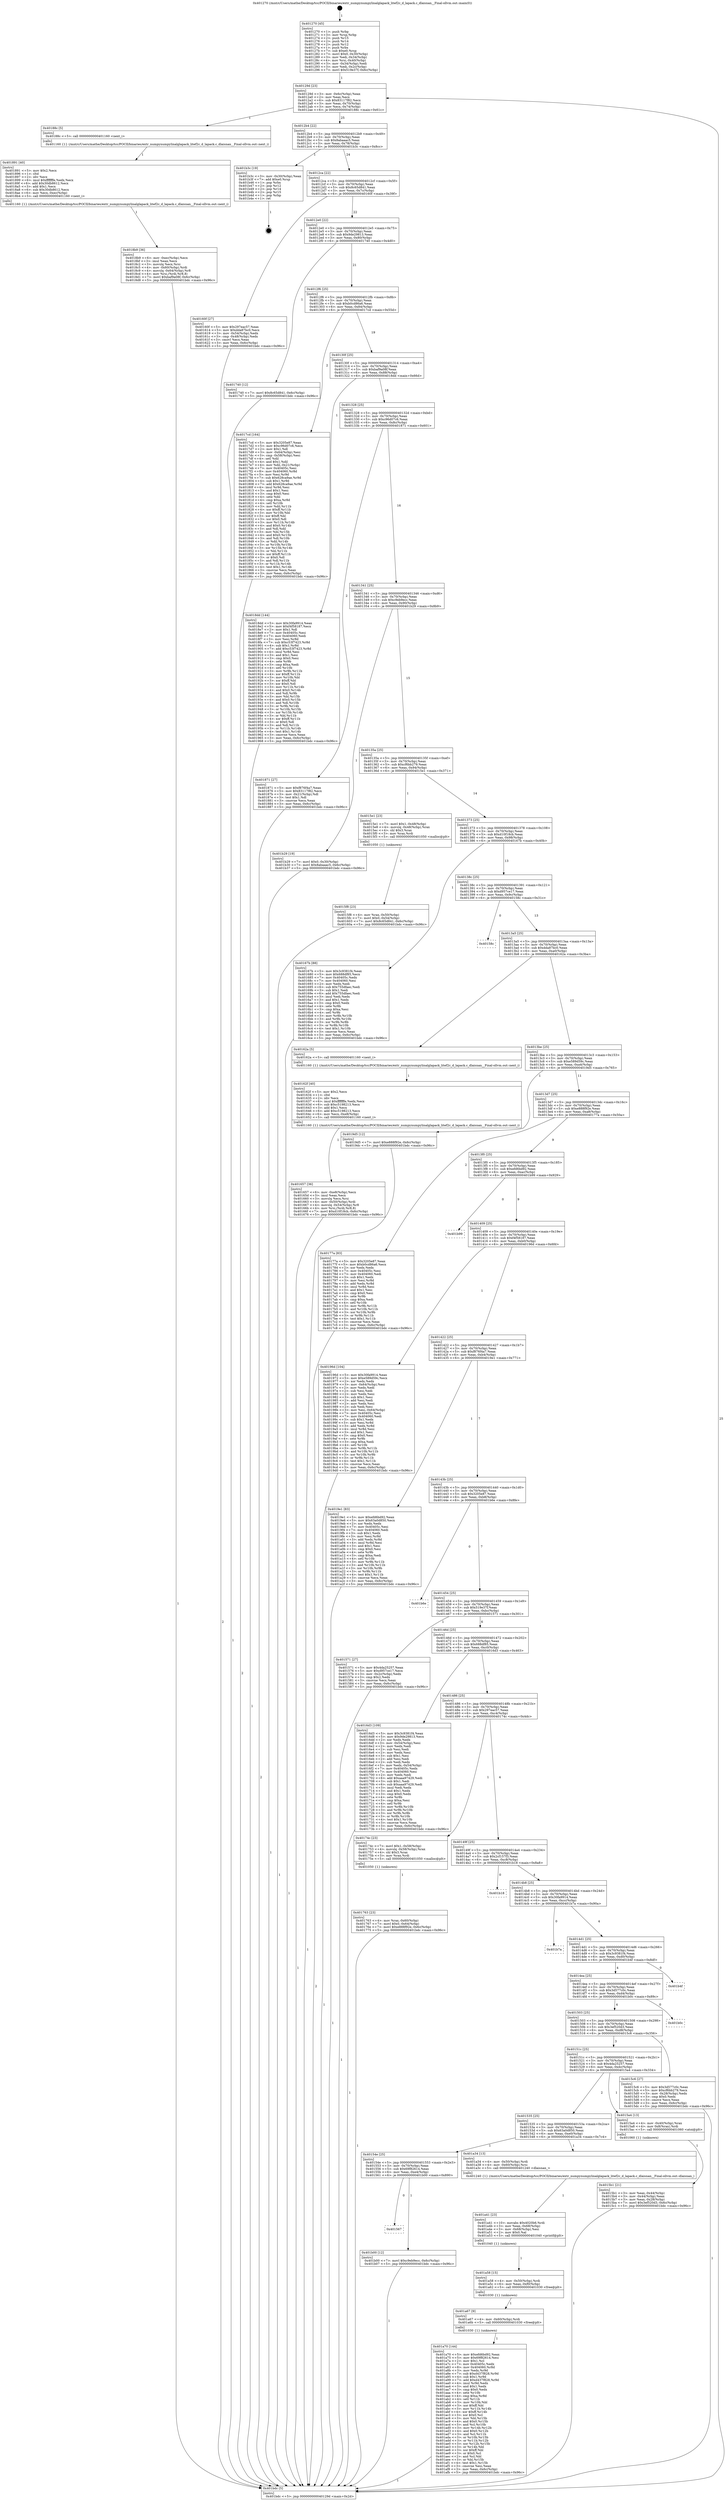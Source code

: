 digraph "0x401270" {
  label = "0x401270 (/mnt/c/Users/mathe/Desktop/tcc/POCII/binaries/extr_numpynumpylinalglapack_litef2c_d_lapack.c_dlaisnan__Final-ollvm.out::main(0))"
  labelloc = "t"
  node[shape=record]

  Entry [label="",width=0.3,height=0.3,shape=circle,fillcolor=black,style=filled]
  "0x40129d" [label="{
     0x40129d [23]\l
     | [instrs]\l
     &nbsp;&nbsp;0x40129d \<+3\>: mov -0x6c(%rbp),%eax\l
     &nbsp;&nbsp;0x4012a0 \<+2\>: mov %eax,%ecx\l
     &nbsp;&nbsp;0x4012a2 \<+6\>: sub $0x83117f82,%ecx\l
     &nbsp;&nbsp;0x4012a8 \<+3\>: mov %eax,-0x70(%rbp)\l
     &nbsp;&nbsp;0x4012ab \<+3\>: mov %ecx,-0x74(%rbp)\l
     &nbsp;&nbsp;0x4012ae \<+6\>: je 000000000040188c \<main+0x61c\>\l
  }"]
  "0x40188c" [label="{
     0x40188c [5]\l
     | [instrs]\l
     &nbsp;&nbsp;0x40188c \<+5\>: call 0000000000401160 \<next_i\>\l
     | [calls]\l
     &nbsp;&nbsp;0x401160 \{1\} (/mnt/c/Users/mathe/Desktop/tcc/POCII/binaries/extr_numpynumpylinalglapack_litef2c_d_lapack.c_dlaisnan__Final-ollvm.out::next_i)\l
  }"]
  "0x4012b4" [label="{
     0x4012b4 [22]\l
     | [instrs]\l
     &nbsp;&nbsp;0x4012b4 \<+5\>: jmp 00000000004012b9 \<main+0x49\>\l
     &nbsp;&nbsp;0x4012b9 \<+3\>: mov -0x70(%rbp),%eax\l
     &nbsp;&nbsp;0x4012bc \<+5\>: sub $0x8abaaac5,%eax\l
     &nbsp;&nbsp;0x4012c1 \<+3\>: mov %eax,-0x78(%rbp)\l
     &nbsp;&nbsp;0x4012c4 \<+6\>: je 0000000000401b3c \<main+0x8cc\>\l
  }"]
  Exit [label="",width=0.3,height=0.3,shape=circle,fillcolor=black,style=filled,peripheries=2]
  "0x401b3c" [label="{
     0x401b3c [19]\l
     | [instrs]\l
     &nbsp;&nbsp;0x401b3c \<+3\>: mov -0x30(%rbp),%eax\l
     &nbsp;&nbsp;0x401b3f \<+7\>: add $0xe0,%rsp\l
     &nbsp;&nbsp;0x401b46 \<+1\>: pop %rbx\l
     &nbsp;&nbsp;0x401b47 \<+2\>: pop %r12\l
     &nbsp;&nbsp;0x401b49 \<+2\>: pop %r14\l
     &nbsp;&nbsp;0x401b4b \<+2\>: pop %r15\l
     &nbsp;&nbsp;0x401b4d \<+1\>: pop %rbp\l
     &nbsp;&nbsp;0x401b4e \<+1\>: ret\l
  }"]
  "0x4012ca" [label="{
     0x4012ca [22]\l
     | [instrs]\l
     &nbsp;&nbsp;0x4012ca \<+5\>: jmp 00000000004012cf \<main+0x5f\>\l
     &nbsp;&nbsp;0x4012cf \<+3\>: mov -0x70(%rbp),%eax\l
     &nbsp;&nbsp;0x4012d2 \<+5\>: sub $0x8c65d841,%eax\l
     &nbsp;&nbsp;0x4012d7 \<+3\>: mov %eax,-0x7c(%rbp)\l
     &nbsp;&nbsp;0x4012da \<+6\>: je 000000000040160f \<main+0x39f\>\l
  }"]
  "0x401567" [label="{
     0x401567\l
  }", style=dashed]
  "0x40160f" [label="{
     0x40160f [27]\l
     | [instrs]\l
     &nbsp;&nbsp;0x40160f \<+5\>: mov $0x297eac57,%eax\l
     &nbsp;&nbsp;0x401614 \<+5\>: mov $0xdda87bc0,%ecx\l
     &nbsp;&nbsp;0x401619 \<+3\>: mov -0x54(%rbp),%edx\l
     &nbsp;&nbsp;0x40161c \<+3\>: cmp -0x48(%rbp),%edx\l
     &nbsp;&nbsp;0x40161f \<+3\>: cmovl %ecx,%eax\l
     &nbsp;&nbsp;0x401622 \<+3\>: mov %eax,-0x6c(%rbp)\l
     &nbsp;&nbsp;0x401625 \<+5\>: jmp 0000000000401bdc \<main+0x96c\>\l
  }"]
  "0x4012e0" [label="{
     0x4012e0 [22]\l
     | [instrs]\l
     &nbsp;&nbsp;0x4012e0 \<+5\>: jmp 00000000004012e5 \<main+0x75\>\l
     &nbsp;&nbsp;0x4012e5 \<+3\>: mov -0x70(%rbp),%eax\l
     &nbsp;&nbsp;0x4012e8 \<+5\>: sub $0x9de29813,%eax\l
     &nbsp;&nbsp;0x4012ed \<+3\>: mov %eax,-0x80(%rbp)\l
     &nbsp;&nbsp;0x4012f0 \<+6\>: je 0000000000401740 \<main+0x4d0\>\l
  }"]
  "0x401b00" [label="{
     0x401b00 [12]\l
     | [instrs]\l
     &nbsp;&nbsp;0x401b00 \<+7\>: movl $0xc9eb9ecc,-0x6c(%rbp)\l
     &nbsp;&nbsp;0x401b07 \<+5\>: jmp 0000000000401bdc \<main+0x96c\>\l
  }"]
  "0x401740" [label="{
     0x401740 [12]\l
     | [instrs]\l
     &nbsp;&nbsp;0x401740 \<+7\>: movl $0x8c65d841,-0x6c(%rbp)\l
     &nbsp;&nbsp;0x401747 \<+5\>: jmp 0000000000401bdc \<main+0x96c\>\l
  }"]
  "0x4012f6" [label="{
     0x4012f6 [25]\l
     | [instrs]\l
     &nbsp;&nbsp;0x4012f6 \<+5\>: jmp 00000000004012fb \<main+0x8b\>\l
     &nbsp;&nbsp;0x4012fb \<+3\>: mov -0x70(%rbp),%eax\l
     &nbsp;&nbsp;0x4012fe \<+5\>: sub $0xb0cd86a6,%eax\l
     &nbsp;&nbsp;0x401303 \<+6\>: mov %eax,-0x84(%rbp)\l
     &nbsp;&nbsp;0x401309 \<+6\>: je 00000000004017cd \<main+0x55d\>\l
  }"]
  "0x401a70" [label="{
     0x401a70 [144]\l
     | [instrs]\l
     &nbsp;&nbsp;0x401a70 \<+5\>: mov $0xefd6bd92,%eax\l
     &nbsp;&nbsp;0x401a75 \<+5\>: mov $0x69f82614,%esi\l
     &nbsp;&nbsp;0x401a7a \<+2\>: mov $0x1,%cl\l
     &nbsp;&nbsp;0x401a7c \<+7\>: mov 0x40405c,%edx\l
     &nbsp;&nbsp;0x401a83 \<+8\>: mov 0x404060,%r8d\l
     &nbsp;&nbsp;0x401a8b \<+3\>: mov %edx,%r9d\l
     &nbsp;&nbsp;0x401a8e \<+7\>: sub $0xd437f828,%r9d\l
     &nbsp;&nbsp;0x401a95 \<+4\>: sub $0x1,%r9d\l
     &nbsp;&nbsp;0x401a99 \<+7\>: add $0xd437f828,%r9d\l
     &nbsp;&nbsp;0x401aa0 \<+4\>: imul %r9d,%edx\l
     &nbsp;&nbsp;0x401aa4 \<+3\>: and $0x1,%edx\l
     &nbsp;&nbsp;0x401aa7 \<+3\>: cmp $0x0,%edx\l
     &nbsp;&nbsp;0x401aaa \<+4\>: sete %r10b\l
     &nbsp;&nbsp;0x401aae \<+4\>: cmp $0xa,%r8d\l
     &nbsp;&nbsp;0x401ab2 \<+4\>: setl %r11b\l
     &nbsp;&nbsp;0x401ab6 \<+3\>: mov %r10b,%bl\l
     &nbsp;&nbsp;0x401ab9 \<+3\>: xor $0xff,%bl\l
     &nbsp;&nbsp;0x401abc \<+3\>: mov %r11b,%r14b\l
     &nbsp;&nbsp;0x401abf \<+4\>: xor $0xff,%r14b\l
     &nbsp;&nbsp;0x401ac3 \<+3\>: xor $0x0,%cl\l
     &nbsp;&nbsp;0x401ac6 \<+3\>: mov %bl,%r15b\l
     &nbsp;&nbsp;0x401ac9 \<+4\>: and $0x0,%r15b\l
     &nbsp;&nbsp;0x401acd \<+3\>: and %cl,%r10b\l
     &nbsp;&nbsp;0x401ad0 \<+3\>: mov %r14b,%r12b\l
     &nbsp;&nbsp;0x401ad3 \<+4\>: and $0x0,%r12b\l
     &nbsp;&nbsp;0x401ad7 \<+3\>: and %cl,%r11b\l
     &nbsp;&nbsp;0x401ada \<+3\>: or %r10b,%r15b\l
     &nbsp;&nbsp;0x401add \<+3\>: or %r11b,%r12b\l
     &nbsp;&nbsp;0x401ae0 \<+3\>: xor %r12b,%r15b\l
     &nbsp;&nbsp;0x401ae3 \<+3\>: or %r14b,%bl\l
     &nbsp;&nbsp;0x401ae6 \<+3\>: xor $0xff,%bl\l
     &nbsp;&nbsp;0x401ae9 \<+3\>: or $0x0,%cl\l
     &nbsp;&nbsp;0x401aec \<+2\>: and %cl,%bl\l
     &nbsp;&nbsp;0x401aee \<+3\>: or %bl,%r15b\l
     &nbsp;&nbsp;0x401af1 \<+4\>: test $0x1,%r15b\l
     &nbsp;&nbsp;0x401af5 \<+3\>: cmovne %esi,%eax\l
     &nbsp;&nbsp;0x401af8 \<+3\>: mov %eax,-0x6c(%rbp)\l
     &nbsp;&nbsp;0x401afb \<+5\>: jmp 0000000000401bdc \<main+0x96c\>\l
  }"]
  "0x4017cd" [label="{
     0x4017cd [164]\l
     | [instrs]\l
     &nbsp;&nbsp;0x4017cd \<+5\>: mov $0x3205e87,%eax\l
     &nbsp;&nbsp;0x4017d2 \<+5\>: mov $0xc96d07c6,%ecx\l
     &nbsp;&nbsp;0x4017d7 \<+2\>: mov $0x1,%dl\l
     &nbsp;&nbsp;0x4017d9 \<+3\>: mov -0x64(%rbp),%esi\l
     &nbsp;&nbsp;0x4017dc \<+3\>: cmp -0x58(%rbp),%esi\l
     &nbsp;&nbsp;0x4017df \<+4\>: setl %dil\l
     &nbsp;&nbsp;0x4017e3 \<+4\>: and $0x1,%dil\l
     &nbsp;&nbsp;0x4017e7 \<+4\>: mov %dil,-0x21(%rbp)\l
     &nbsp;&nbsp;0x4017eb \<+7\>: mov 0x40405c,%esi\l
     &nbsp;&nbsp;0x4017f2 \<+8\>: mov 0x404060,%r8d\l
     &nbsp;&nbsp;0x4017fa \<+3\>: mov %esi,%r9d\l
     &nbsp;&nbsp;0x4017fd \<+7\>: sub $0x628ca9ae,%r9d\l
     &nbsp;&nbsp;0x401804 \<+4\>: sub $0x1,%r9d\l
     &nbsp;&nbsp;0x401808 \<+7\>: add $0x628ca9ae,%r9d\l
     &nbsp;&nbsp;0x40180f \<+4\>: imul %r9d,%esi\l
     &nbsp;&nbsp;0x401813 \<+3\>: and $0x1,%esi\l
     &nbsp;&nbsp;0x401816 \<+3\>: cmp $0x0,%esi\l
     &nbsp;&nbsp;0x401819 \<+4\>: sete %dil\l
     &nbsp;&nbsp;0x40181d \<+4\>: cmp $0xa,%r8d\l
     &nbsp;&nbsp;0x401821 \<+4\>: setl %r10b\l
     &nbsp;&nbsp;0x401825 \<+3\>: mov %dil,%r11b\l
     &nbsp;&nbsp;0x401828 \<+4\>: xor $0xff,%r11b\l
     &nbsp;&nbsp;0x40182c \<+3\>: mov %r10b,%bl\l
     &nbsp;&nbsp;0x40182f \<+3\>: xor $0xff,%bl\l
     &nbsp;&nbsp;0x401832 \<+3\>: xor $0x0,%dl\l
     &nbsp;&nbsp;0x401835 \<+3\>: mov %r11b,%r14b\l
     &nbsp;&nbsp;0x401838 \<+4\>: and $0x0,%r14b\l
     &nbsp;&nbsp;0x40183c \<+3\>: and %dl,%dil\l
     &nbsp;&nbsp;0x40183f \<+3\>: mov %bl,%r15b\l
     &nbsp;&nbsp;0x401842 \<+4\>: and $0x0,%r15b\l
     &nbsp;&nbsp;0x401846 \<+3\>: and %dl,%r10b\l
     &nbsp;&nbsp;0x401849 \<+3\>: or %dil,%r14b\l
     &nbsp;&nbsp;0x40184c \<+3\>: or %r10b,%r15b\l
     &nbsp;&nbsp;0x40184f \<+3\>: xor %r15b,%r14b\l
     &nbsp;&nbsp;0x401852 \<+3\>: or %bl,%r11b\l
     &nbsp;&nbsp;0x401855 \<+4\>: xor $0xff,%r11b\l
     &nbsp;&nbsp;0x401859 \<+3\>: or $0x0,%dl\l
     &nbsp;&nbsp;0x40185c \<+3\>: and %dl,%r11b\l
     &nbsp;&nbsp;0x40185f \<+3\>: or %r11b,%r14b\l
     &nbsp;&nbsp;0x401862 \<+4\>: test $0x1,%r14b\l
     &nbsp;&nbsp;0x401866 \<+3\>: cmovne %ecx,%eax\l
     &nbsp;&nbsp;0x401869 \<+3\>: mov %eax,-0x6c(%rbp)\l
     &nbsp;&nbsp;0x40186c \<+5\>: jmp 0000000000401bdc \<main+0x96c\>\l
  }"]
  "0x40130f" [label="{
     0x40130f [25]\l
     | [instrs]\l
     &nbsp;&nbsp;0x40130f \<+5\>: jmp 0000000000401314 \<main+0xa4\>\l
     &nbsp;&nbsp;0x401314 \<+3\>: mov -0x70(%rbp),%eax\l
     &nbsp;&nbsp;0x401317 \<+5\>: sub $0xbaf9a08f,%eax\l
     &nbsp;&nbsp;0x40131c \<+6\>: mov %eax,-0x88(%rbp)\l
     &nbsp;&nbsp;0x401322 \<+6\>: je 00000000004018dd \<main+0x66d\>\l
  }"]
  "0x401a67" [label="{
     0x401a67 [9]\l
     | [instrs]\l
     &nbsp;&nbsp;0x401a67 \<+4\>: mov -0x60(%rbp),%rdi\l
     &nbsp;&nbsp;0x401a6b \<+5\>: call 0000000000401030 \<free@plt\>\l
     | [calls]\l
     &nbsp;&nbsp;0x401030 \{1\} (unknown)\l
  }"]
  "0x4018dd" [label="{
     0x4018dd [144]\l
     | [instrs]\l
     &nbsp;&nbsp;0x4018dd \<+5\>: mov $0x30fa9914,%eax\l
     &nbsp;&nbsp;0x4018e2 \<+5\>: mov $0xf4f58187,%ecx\l
     &nbsp;&nbsp;0x4018e7 \<+2\>: mov $0x1,%dl\l
     &nbsp;&nbsp;0x4018e9 \<+7\>: mov 0x40405c,%esi\l
     &nbsp;&nbsp;0x4018f0 \<+7\>: mov 0x404060,%edi\l
     &nbsp;&nbsp;0x4018f7 \<+3\>: mov %esi,%r8d\l
     &nbsp;&nbsp;0x4018fa \<+7\>: sub $0xc53f7423,%r8d\l
     &nbsp;&nbsp;0x401901 \<+4\>: sub $0x1,%r8d\l
     &nbsp;&nbsp;0x401905 \<+7\>: add $0xc53f7423,%r8d\l
     &nbsp;&nbsp;0x40190c \<+4\>: imul %r8d,%esi\l
     &nbsp;&nbsp;0x401910 \<+3\>: and $0x1,%esi\l
     &nbsp;&nbsp;0x401913 \<+3\>: cmp $0x0,%esi\l
     &nbsp;&nbsp;0x401916 \<+4\>: sete %r9b\l
     &nbsp;&nbsp;0x40191a \<+3\>: cmp $0xa,%edi\l
     &nbsp;&nbsp;0x40191d \<+4\>: setl %r10b\l
     &nbsp;&nbsp;0x401921 \<+3\>: mov %r9b,%r11b\l
     &nbsp;&nbsp;0x401924 \<+4\>: xor $0xff,%r11b\l
     &nbsp;&nbsp;0x401928 \<+3\>: mov %r10b,%bl\l
     &nbsp;&nbsp;0x40192b \<+3\>: xor $0xff,%bl\l
     &nbsp;&nbsp;0x40192e \<+3\>: xor $0x0,%dl\l
     &nbsp;&nbsp;0x401931 \<+3\>: mov %r11b,%r14b\l
     &nbsp;&nbsp;0x401934 \<+4\>: and $0x0,%r14b\l
     &nbsp;&nbsp;0x401938 \<+3\>: and %dl,%r9b\l
     &nbsp;&nbsp;0x40193b \<+3\>: mov %bl,%r15b\l
     &nbsp;&nbsp;0x40193e \<+4\>: and $0x0,%r15b\l
     &nbsp;&nbsp;0x401942 \<+3\>: and %dl,%r10b\l
     &nbsp;&nbsp;0x401945 \<+3\>: or %r9b,%r14b\l
     &nbsp;&nbsp;0x401948 \<+3\>: or %r10b,%r15b\l
     &nbsp;&nbsp;0x40194b \<+3\>: xor %r15b,%r14b\l
     &nbsp;&nbsp;0x40194e \<+3\>: or %bl,%r11b\l
     &nbsp;&nbsp;0x401951 \<+4\>: xor $0xff,%r11b\l
     &nbsp;&nbsp;0x401955 \<+3\>: or $0x0,%dl\l
     &nbsp;&nbsp;0x401958 \<+3\>: and %dl,%r11b\l
     &nbsp;&nbsp;0x40195b \<+3\>: or %r11b,%r14b\l
     &nbsp;&nbsp;0x40195e \<+4\>: test $0x1,%r14b\l
     &nbsp;&nbsp;0x401962 \<+3\>: cmovne %ecx,%eax\l
     &nbsp;&nbsp;0x401965 \<+3\>: mov %eax,-0x6c(%rbp)\l
     &nbsp;&nbsp;0x401968 \<+5\>: jmp 0000000000401bdc \<main+0x96c\>\l
  }"]
  "0x401328" [label="{
     0x401328 [25]\l
     | [instrs]\l
     &nbsp;&nbsp;0x401328 \<+5\>: jmp 000000000040132d \<main+0xbd\>\l
     &nbsp;&nbsp;0x40132d \<+3\>: mov -0x70(%rbp),%eax\l
     &nbsp;&nbsp;0x401330 \<+5\>: sub $0xc96d07c6,%eax\l
     &nbsp;&nbsp;0x401335 \<+6\>: mov %eax,-0x8c(%rbp)\l
     &nbsp;&nbsp;0x40133b \<+6\>: je 0000000000401871 \<main+0x601\>\l
  }"]
  "0x401a58" [label="{
     0x401a58 [15]\l
     | [instrs]\l
     &nbsp;&nbsp;0x401a58 \<+4\>: mov -0x50(%rbp),%rdi\l
     &nbsp;&nbsp;0x401a5c \<+6\>: mov %eax,-0xf0(%rbp)\l
     &nbsp;&nbsp;0x401a62 \<+5\>: call 0000000000401030 \<free@plt\>\l
     | [calls]\l
     &nbsp;&nbsp;0x401030 \{1\} (unknown)\l
  }"]
  "0x401871" [label="{
     0x401871 [27]\l
     | [instrs]\l
     &nbsp;&nbsp;0x401871 \<+5\>: mov $0xf876f4a7,%eax\l
     &nbsp;&nbsp;0x401876 \<+5\>: mov $0x83117f82,%ecx\l
     &nbsp;&nbsp;0x40187b \<+3\>: mov -0x21(%rbp),%dl\l
     &nbsp;&nbsp;0x40187e \<+3\>: test $0x1,%dl\l
     &nbsp;&nbsp;0x401881 \<+3\>: cmovne %ecx,%eax\l
     &nbsp;&nbsp;0x401884 \<+3\>: mov %eax,-0x6c(%rbp)\l
     &nbsp;&nbsp;0x401887 \<+5\>: jmp 0000000000401bdc \<main+0x96c\>\l
  }"]
  "0x401341" [label="{
     0x401341 [25]\l
     | [instrs]\l
     &nbsp;&nbsp;0x401341 \<+5\>: jmp 0000000000401346 \<main+0xd6\>\l
     &nbsp;&nbsp;0x401346 \<+3\>: mov -0x70(%rbp),%eax\l
     &nbsp;&nbsp;0x401349 \<+5\>: sub $0xc9eb9ecc,%eax\l
     &nbsp;&nbsp;0x40134e \<+6\>: mov %eax,-0x90(%rbp)\l
     &nbsp;&nbsp;0x401354 \<+6\>: je 0000000000401b29 \<main+0x8b9\>\l
  }"]
  "0x401a41" [label="{
     0x401a41 [23]\l
     | [instrs]\l
     &nbsp;&nbsp;0x401a41 \<+10\>: movabs $0x4020b6,%rdi\l
     &nbsp;&nbsp;0x401a4b \<+3\>: mov %eax,-0x68(%rbp)\l
     &nbsp;&nbsp;0x401a4e \<+3\>: mov -0x68(%rbp),%esi\l
     &nbsp;&nbsp;0x401a51 \<+2\>: mov $0x0,%al\l
     &nbsp;&nbsp;0x401a53 \<+5\>: call 0000000000401040 \<printf@plt\>\l
     | [calls]\l
     &nbsp;&nbsp;0x401040 \{1\} (unknown)\l
  }"]
  "0x401b29" [label="{
     0x401b29 [19]\l
     | [instrs]\l
     &nbsp;&nbsp;0x401b29 \<+7\>: movl $0x0,-0x30(%rbp)\l
     &nbsp;&nbsp;0x401b30 \<+7\>: movl $0x8abaaac5,-0x6c(%rbp)\l
     &nbsp;&nbsp;0x401b37 \<+5\>: jmp 0000000000401bdc \<main+0x96c\>\l
  }"]
  "0x40135a" [label="{
     0x40135a [25]\l
     | [instrs]\l
     &nbsp;&nbsp;0x40135a \<+5\>: jmp 000000000040135f \<main+0xef\>\l
     &nbsp;&nbsp;0x40135f \<+3\>: mov -0x70(%rbp),%eax\l
     &nbsp;&nbsp;0x401362 \<+5\>: sub $0xcf6bb279,%eax\l
     &nbsp;&nbsp;0x401367 \<+6\>: mov %eax,-0x94(%rbp)\l
     &nbsp;&nbsp;0x40136d \<+6\>: je 00000000004015e1 \<main+0x371\>\l
  }"]
  "0x40154e" [label="{
     0x40154e [25]\l
     | [instrs]\l
     &nbsp;&nbsp;0x40154e \<+5\>: jmp 0000000000401553 \<main+0x2e3\>\l
     &nbsp;&nbsp;0x401553 \<+3\>: mov -0x70(%rbp),%eax\l
     &nbsp;&nbsp;0x401556 \<+5\>: sub $0x69f82614,%eax\l
     &nbsp;&nbsp;0x40155b \<+6\>: mov %eax,-0xe4(%rbp)\l
     &nbsp;&nbsp;0x401561 \<+6\>: je 0000000000401b00 \<main+0x890\>\l
  }"]
  "0x4015e1" [label="{
     0x4015e1 [23]\l
     | [instrs]\l
     &nbsp;&nbsp;0x4015e1 \<+7\>: movl $0x1,-0x48(%rbp)\l
     &nbsp;&nbsp;0x4015e8 \<+4\>: movslq -0x48(%rbp),%rax\l
     &nbsp;&nbsp;0x4015ec \<+4\>: shl $0x3,%rax\l
     &nbsp;&nbsp;0x4015f0 \<+3\>: mov %rax,%rdi\l
     &nbsp;&nbsp;0x4015f3 \<+5\>: call 0000000000401050 \<malloc@plt\>\l
     | [calls]\l
     &nbsp;&nbsp;0x401050 \{1\} (unknown)\l
  }"]
  "0x401373" [label="{
     0x401373 [25]\l
     | [instrs]\l
     &nbsp;&nbsp;0x401373 \<+5\>: jmp 0000000000401378 \<main+0x108\>\l
     &nbsp;&nbsp;0x401378 \<+3\>: mov -0x70(%rbp),%eax\l
     &nbsp;&nbsp;0x40137b \<+5\>: sub $0xd10f18cb,%eax\l
     &nbsp;&nbsp;0x401380 \<+6\>: mov %eax,-0x98(%rbp)\l
     &nbsp;&nbsp;0x401386 \<+6\>: je 000000000040167b \<main+0x40b\>\l
  }"]
  "0x401a34" [label="{
     0x401a34 [13]\l
     | [instrs]\l
     &nbsp;&nbsp;0x401a34 \<+4\>: mov -0x50(%rbp),%rdi\l
     &nbsp;&nbsp;0x401a38 \<+4\>: mov -0x60(%rbp),%rsi\l
     &nbsp;&nbsp;0x401a3c \<+5\>: call 0000000000401240 \<dlaisnan_\>\l
     | [calls]\l
     &nbsp;&nbsp;0x401240 \{1\} (/mnt/c/Users/mathe/Desktop/tcc/POCII/binaries/extr_numpynumpylinalglapack_litef2c_d_lapack.c_dlaisnan__Final-ollvm.out::dlaisnan_)\l
  }"]
  "0x40167b" [label="{
     0x40167b [88]\l
     | [instrs]\l
     &nbsp;&nbsp;0x40167b \<+5\>: mov $0x3c9381f4,%eax\l
     &nbsp;&nbsp;0x401680 \<+5\>: mov $0x688df85,%ecx\l
     &nbsp;&nbsp;0x401685 \<+7\>: mov 0x40405c,%edx\l
     &nbsp;&nbsp;0x40168c \<+7\>: mov 0x404060,%esi\l
     &nbsp;&nbsp;0x401693 \<+2\>: mov %edx,%edi\l
     &nbsp;&nbsp;0x401695 \<+6\>: sub $0x755dfaec,%edi\l
     &nbsp;&nbsp;0x40169b \<+3\>: sub $0x1,%edi\l
     &nbsp;&nbsp;0x40169e \<+6\>: add $0x755dfaec,%edi\l
     &nbsp;&nbsp;0x4016a4 \<+3\>: imul %edi,%edx\l
     &nbsp;&nbsp;0x4016a7 \<+3\>: and $0x1,%edx\l
     &nbsp;&nbsp;0x4016aa \<+3\>: cmp $0x0,%edx\l
     &nbsp;&nbsp;0x4016ad \<+4\>: sete %r8b\l
     &nbsp;&nbsp;0x4016b1 \<+3\>: cmp $0xa,%esi\l
     &nbsp;&nbsp;0x4016b4 \<+4\>: setl %r9b\l
     &nbsp;&nbsp;0x4016b8 \<+3\>: mov %r8b,%r10b\l
     &nbsp;&nbsp;0x4016bb \<+3\>: and %r9b,%r10b\l
     &nbsp;&nbsp;0x4016be \<+3\>: xor %r9b,%r8b\l
     &nbsp;&nbsp;0x4016c1 \<+3\>: or %r8b,%r10b\l
     &nbsp;&nbsp;0x4016c4 \<+4\>: test $0x1,%r10b\l
     &nbsp;&nbsp;0x4016c8 \<+3\>: cmovne %ecx,%eax\l
     &nbsp;&nbsp;0x4016cb \<+3\>: mov %eax,-0x6c(%rbp)\l
     &nbsp;&nbsp;0x4016ce \<+5\>: jmp 0000000000401bdc \<main+0x96c\>\l
  }"]
  "0x40138c" [label="{
     0x40138c [25]\l
     | [instrs]\l
     &nbsp;&nbsp;0x40138c \<+5\>: jmp 0000000000401391 \<main+0x121\>\l
     &nbsp;&nbsp;0x401391 \<+3\>: mov -0x70(%rbp),%eax\l
     &nbsp;&nbsp;0x401394 \<+5\>: sub $0xd957ce17,%eax\l
     &nbsp;&nbsp;0x401399 \<+6\>: mov %eax,-0x9c(%rbp)\l
     &nbsp;&nbsp;0x40139f \<+6\>: je 000000000040158c \<main+0x31c\>\l
  }"]
  "0x4018b9" [label="{
     0x4018b9 [36]\l
     | [instrs]\l
     &nbsp;&nbsp;0x4018b9 \<+6\>: mov -0xec(%rbp),%ecx\l
     &nbsp;&nbsp;0x4018bf \<+3\>: imul %eax,%ecx\l
     &nbsp;&nbsp;0x4018c2 \<+3\>: movslq %ecx,%rsi\l
     &nbsp;&nbsp;0x4018c5 \<+4\>: mov -0x60(%rbp),%rdi\l
     &nbsp;&nbsp;0x4018c9 \<+4\>: movslq -0x64(%rbp),%r8\l
     &nbsp;&nbsp;0x4018cd \<+4\>: mov %rsi,(%rdi,%r8,8)\l
     &nbsp;&nbsp;0x4018d1 \<+7\>: movl $0xbaf9a08f,-0x6c(%rbp)\l
     &nbsp;&nbsp;0x4018d8 \<+5\>: jmp 0000000000401bdc \<main+0x96c\>\l
  }"]
  "0x40158c" [label="{
     0x40158c\l
  }", style=dashed]
  "0x4013a5" [label="{
     0x4013a5 [25]\l
     | [instrs]\l
     &nbsp;&nbsp;0x4013a5 \<+5\>: jmp 00000000004013aa \<main+0x13a\>\l
     &nbsp;&nbsp;0x4013aa \<+3\>: mov -0x70(%rbp),%eax\l
     &nbsp;&nbsp;0x4013ad \<+5\>: sub $0xdda87bc0,%eax\l
     &nbsp;&nbsp;0x4013b2 \<+6\>: mov %eax,-0xa0(%rbp)\l
     &nbsp;&nbsp;0x4013b8 \<+6\>: je 000000000040162a \<main+0x3ba\>\l
  }"]
  "0x401891" [label="{
     0x401891 [40]\l
     | [instrs]\l
     &nbsp;&nbsp;0x401891 \<+5\>: mov $0x2,%ecx\l
     &nbsp;&nbsp;0x401896 \<+1\>: cltd\l
     &nbsp;&nbsp;0x401897 \<+2\>: idiv %ecx\l
     &nbsp;&nbsp;0x401899 \<+6\>: imul $0xfffffffe,%edx,%ecx\l
     &nbsp;&nbsp;0x40189f \<+6\>: add $0x30db8612,%ecx\l
     &nbsp;&nbsp;0x4018a5 \<+3\>: add $0x1,%ecx\l
     &nbsp;&nbsp;0x4018a8 \<+6\>: sub $0x30db8612,%ecx\l
     &nbsp;&nbsp;0x4018ae \<+6\>: mov %ecx,-0xec(%rbp)\l
     &nbsp;&nbsp;0x4018b4 \<+5\>: call 0000000000401160 \<next_i\>\l
     | [calls]\l
     &nbsp;&nbsp;0x401160 \{1\} (/mnt/c/Users/mathe/Desktop/tcc/POCII/binaries/extr_numpynumpylinalglapack_litef2c_d_lapack.c_dlaisnan__Final-ollvm.out::next_i)\l
  }"]
  "0x40162a" [label="{
     0x40162a [5]\l
     | [instrs]\l
     &nbsp;&nbsp;0x40162a \<+5\>: call 0000000000401160 \<next_i\>\l
     | [calls]\l
     &nbsp;&nbsp;0x401160 \{1\} (/mnt/c/Users/mathe/Desktop/tcc/POCII/binaries/extr_numpynumpylinalglapack_litef2c_d_lapack.c_dlaisnan__Final-ollvm.out::next_i)\l
  }"]
  "0x4013be" [label="{
     0x4013be [25]\l
     | [instrs]\l
     &nbsp;&nbsp;0x4013be \<+5\>: jmp 00000000004013c3 \<main+0x153\>\l
     &nbsp;&nbsp;0x4013c3 \<+3\>: mov -0x70(%rbp),%eax\l
     &nbsp;&nbsp;0x4013c6 \<+5\>: sub $0xe589d59c,%eax\l
     &nbsp;&nbsp;0x4013cb \<+6\>: mov %eax,-0xa4(%rbp)\l
     &nbsp;&nbsp;0x4013d1 \<+6\>: je 00000000004019d5 \<main+0x765\>\l
  }"]
  "0x401763" [label="{
     0x401763 [23]\l
     | [instrs]\l
     &nbsp;&nbsp;0x401763 \<+4\>: mov %rax,-0x60(%rbp)\l
     &nbsp;&nbsp;0x401767 \<+7\>: movl $0x0,-0x64(%rbp)\l
     &nbsp;&nbsp;0x40176e \<+7\>: movl $0xe888f92e,-0x6c(%rbp)\l
     &nbsp;&nbsp;0x401775 \<+5\>: jmp 0000000000401bdc \<main+0x96c\>\l
  }"]
  "0x4019d5" [label="{
     0x4019d5 [12]\l
     | [instrs]\l
     &nbsp;&nbsp;0x4019d5 \<+7\>: movl $0xe888f92e,-0x6c(%rbp)\l
     &nbsp;&nbsp;0x4019dc \<+5\>: jmp 0000000000401bdc \<main+0x96c\>\l
  }"]
  "0x4013d7" [label="{
     0x4013d7 [25]\l
     | [instrs]\l
     &nbsp;&nbsp;0x4013d7 \<+5\>: jmp 00000000004013dc \<main+0x16c\>\l
     &nbsp;&nbsp;0x4013dc \<+3\>: mov -0x70(%rbp),%eax\l
     &nbsp;&nbsp;0x4013df \<+5\>: sub $0xe888f92e,%eax\l
     &nbsp;&nbsp;0x4013e4 \<+6\>: mov %eax,-0xa8(%rbp)\l
     &nbsp;&nbsp;0x4013ea \<+6\>: je 000000000040177a \<main+0x50a\>\l
  }"]
  "0x401657" [label="{
     0x401657 [36]\l
     | [instrs]\l
     &nbsp;&nbsp;0x401657 \<+6\>: mov -0xe8(%rbp),%ecx\l
     &nbsp;&nbsp;0x40165d \<+3\>: imul %eax,%ecx\l
     &nbsp;&nbsp;0x401660 \<+3\>: movslq %ecx,%rsi\l
     &nbsp;&nbsp;0x401663 \<+4\>: mov -0x50(%rbp),%rdi\l
     &nbsp;&nbsp;0x401667 \<+4\>: movslq -0x54(%rbp),%r8\l
     &nbsp;&nbsp;0x40166b \<+4\>: mov %rsi,(%rdi,%r8,8)\l
     &nbsp;&nbsp;0x40166f \<+7\>: movl $0xd10f18cb,-0x6c(%rbp)\l
     &nbsp;&nbsp;0x401676 \<+5\>: jmp 0000000000401bdc \<main+0x96c\>\l
  }"]
  "0x40177a" [label="{
     0x40177a [83]\l
     | [instrs]\l
     &nbsp;&nbsp;0x40177a \<+5\>: mov $0x3205e87,%eax\l
     &nbsp;&nbsp;0x40177f \<+5\>: mov $0xb0cd86a6,%ecx\l
     &nbsp;&nbsp;0x401784 \<+2\>: xor %edx,%edx\l
     &nbsp;&nbsp;0x401786 \<+7\>: mov 0x40405c,%esi\l
     &nbsp;&nbsp;0x40178d \<+7\>: mov 0x404060,%edi\l
     &nbsp;&nbsp;0x401794 \<+3\>: sub $0x1,%edx\l
     &nbsp;&nbsp;0x401797 \<+3\>: mov %esi,%r8d\l
     &nbsp;&nbsp;0x40179a \<+3\>: add %edx,%r8d\l
     &nbsp;&nbsp;0x40179d \<+4\>: imul %r8d,%esi\l
     &nbsp;&nbsp;0x4017a1 \<+3\>: and $0x1,%esi\l
     &nbsp;&nbsp;0x4017a4 \<+3\>: cmp $0x0,%esi\l
     &nbsp;&nbsp;0x4017a7 \<+4\>: sete %r9b\l
     &nbsp;&nbsp;0x4017ab \<+3\>: cmp $0xa,%edi\l
     &nbsp;&nbsp;0x4017ae \<+4\>: setl %r10b\l
     &nbsp;&nbsp;0x4017b2 \<+3\>: mov %r9b,%r11b\l
     &nbsp;&nbsp;0x4017b5 \<+3\>: and %r10b,%r11b\l
     &nbsp;&nbsp;0x4017b8 \<+3\>: xor %r10b,%r9b\l
     &nbsp;&nbsp;0x4017bb \<+3\>: or %r9b,%r11b\l
     &nbsp;&nbsp;0x4017be \<+4\>: test $0x1,%r11b\l
     &nbsp;&nbsp;0x4017c2 \<+3\>: cmovne %ecx,%eax\l
     &nbsp;&nbsp;0x4017c5 \<+3\>: mov %eax,-0x6c(%rbp)\l
     &nbsp;&nbsp;0x4017c8 \<+5\>: jmp 0000000000401bdc \<main+0x96c\>\l
  }"]
  "0x4013f0" [label="{
     0x4013f0 [25]\l
     | [instrs]\l
     &nbsp;&nbsp;0x4013f0 \<+5\>: jmp 00000000004013f5 \<main+0x185\>\l
     &nbsp;&nbsp;0x4013f5 \<+3\>: mov -0x70(%rbp),%eax\l
     &nbsp;&nbsp;0x4013f8 \<+5\>: sub $0xefd6bd92,%eax\l
     &nbsp;&nbsp;0x4013fd \<+6\>: mov %eax,-0xac(%rbp)\l
     &nbsp;&nbsp;0x401403 \<+6\>: je 0000000000401b99 \<main+0x929\>\l
  }"]
  "0x40162f" [label="{
     0x40162f [40]\l
     | [instrs]\l
     &nbsp;&nbsp;0x40162f \<+5\>: mov $0x2,%ecx\l
     &nbsp;&nbsp;0x401634 \<+1\>: cltd\l
     &nbsp;&nbsp;0x401635 \<+2\>: idiv %ecx\l
     &nbsp;&nbsp;0x401637 \<+6\>: imul $0xfffffffe,%edx,%ecx\l
     &nbsp;&nbsp;0x40163d \<+6\>: sub $0xc5198213,%ecx\l
     &nbsp;&nbsp;0x401643 \<+3\>: add $0x1,%ecx\l
     &nbsp;&nbsp;0x401646 \<+6\>: add $0xc5198213,%ecx\l
     &nbsp;&nbsp;0x40164c \<+6\>: mov %ecx,-0xe8(%rbp)\l
     &nbsp;&nbsp;0x401652 \<+5\>: call 0000000000401160 \<next_i\>\l
     | [calls]\l
     &nbsp;&nbsp;0x401160 \{1\} (/mnt/c/Users/mathe/Desktop/tcc/POCII/binaries/extr_numpynumpylinalglapack_litef2c_d_lapack.c_dlaisnan__Final-ollvm.out::next_i)\l
  }"]
  "0x401b99" [label="{
     0x401b99\l
  }", style=dashed]
  "0x401409" [label="{
     0x401409 [25]\l
     | [instrs]\l
     &nbsp;&nbsp;0x401409 \<+5\>: jmp 000000000040140e \<main+0x19e\>\l
     &nbsp;&nbsp;0x40140e \<+3\>: mov -0x70(%rbp),%eax\l
     &nbsp;&nbsp;0x401411 \<+5\>: sub $0xf4f58187,%eax\l
     &nbsp;&nbsp;0x401416 \<+6\>: mov %eax,-0xb0(%rbp)\l
     &nbsp;&nbsp;0x40141c \<+6\>: je 000000000040196d \<main+0x6fd\>\l
  }"]
  "0x4015f8" [label="{
     0x4015f8 [23]\l
     | [instrs]\l
     &nbsp;&nbsp;0x4015f8 \<+4\>: mov %rax,-0x50(%rbp)\l
     &nbsp;&nbsp;0x4015fc \<+7\>: movl $0x0,-0x54(%rbp)\l
     &nbsp;&nbsp;0x401603 \<+7\>: movl $0x8c65d841,-0x6c(%rbp)\l
     &nbsp;&nbsp;0x40160a \<+5\>: jmp 0000000000401bdc \<main+0x96c\>\l
  }"]
  "0x40196d" [label="{
     0x40196d [104]\l
     | [instrs]\l
     &nbsp;&nbsp;0x40196d \<+5\>: mov $0x30fa9914,%eax\l
     &nbsp;&nbsp;0x401972 \<+5\>: mov $0xe589d59c,%ecx\l
     &nbsp;&nbsp;0x401977 \<+2\>: xor %edx,%edx\l
     &nbsp;&nbsp;0x401979 \<+3\>: mov -0x64(%rbp),%esi\l
     &nbsp;&nbsp;0x40197c \<+2\>: mov %edx,%edi\l
     &nbsp;&nbsp;0x40197e \<+2\>: sub %esi,%edi\l
     &nbsp;&nbsp;0x401980 \<+2\>: mov %edx,%esi\l
     &nbsp;&nbsp;0x401982 \<+3\>: sub $0x1,%esi\l
     &nbsp;&nbsp;0x401985 \<+2\>: add %esi,%edi\l
     &nbsp;&nbsp;0x401987 \<+2\>: mov %edx,%esi\l
     &nbsp;&nbsp;0x401989 \<+2\>: sub %edi,%esi\l
     &nbsp;&nbsp;0x40198b \<+3\>: mov %esi,-0x64(%rbp)\l
     &nbsp;&nbsp;0x40198e \<+7\>: mov 0x40405c,%esi\l
     &nbsp;&nbsp;0x401995 \<+7\>: mov 0x404060,%edi\l
     &nbsp;&nbsp;0x40199c \<+3\>: sub $0x1,%edx\l
     &nbsp;&nbsp;0x40199f \<+3\>: mov %esi,%r8d\l
     &nbsp;&nbsp;0x4019a2 \<+3\>: add %edx,%r8d\l
     &nbsp;&nbsp;0x4019a5 \<+4\>: imul %r8d,%esi\l
     &nbsp;&nbsp;0x4019a9 \<+3\>: and $0x1,%esi\l
     &nbsp;&nbsp;0x4019ac \<+3\>: cmp $0x0,%esi\l
     &nbsp;&nbsp;0x4019af \<+4\>: sete %r9b\l
     &nbsp;&nbsp;0x4019b3 \<+3\>: cmp $0xa,%edi\l
     &nbsp;&nbsp;0x4019b6 \<+4\>: setl %r10b\l
     &nbsp;&nbsp;0x4019ba \<+3\>: mov %r9b,%r11b\l
     &nbsp;&nbsp;0x4019bd \<+3\>: and %r10b,%r11b\l
     &nbsp;&nbsp;0x4019c0 \<+3\>: xor %r10b,%r9b\l
     &nbsp;&nbsp;0x4019c3 \<+3\>: or %r9b,%r11b\l
     &nbsp;&nbsp;0x4019c6 \<+4\>: test $0x1,%r11b\l
     &nbsp;&nbsp;0x4019ca \<+3\>: cmovne %ecx,%eax\l
     &nbsp;&nbsp;0x4019cd \<+3\>: mov %eax,-0x6c(%rbp)\l
     &nbsp;&nbsp;0x4019d0 \<+5\>: jmp 0000000000401bdc \<main+0x96c\>\l
  }"]
  "0x401422" [label="{
     0x401422 [25]\l
     | [instrs]\l
     &nbsp;&nbsp;0x401422 \<+5\>: jmp 0000000000401427 \<main+0x1b7\>\l
     &nbsp;&nbsp;0x401427 \<+3\>: mov -0x70(%rbp),%eax\l
     &nbsp;&nbsp;0x40142a \<+5\>: sub $0xf876f4a7,%eax\l
     &nbsp;&nbsp;0x40142f \<+6\>: mov %eax,-0xb4(%rbp)\l
     &nbsp;&nbsp;0x401435 \<+6\>: je 00000000004019e1 \<main+0x771\>\l
  }"]
  "0x4015b1" [label="{
     0x4015b1 [21]\l
     | [instrs]\l
     &nbsp;&nbsp;0x4015b1 \<+3\>: mov %eax,-0x44(%rbp)\l
     &nbsp;&nbsp;0x4015b4 \<+3\>: mov -0x44(%rbp),%eax\l
     &nbsp;&nbsp;0x4015b7 \<+3\>: mov %eax,-0x28(%rbp)\l
     &nbsp;&nbsp;0x4015ba \<+7\>: movl $0x3ef520d3,-0x6c(%rbp)\l
     &nbsp;&nbsp;0x4015c1 \<+5\>: jmp 0000000000401bdc \<main+0x96c\>\l
  }"]
  "0x4019e1" [label="{
     0x4019e1 [83]\l
     | [instrs]\l
     &nbsp;&nbsp;0x4019e1 \<+5\>: mov $0xefd6bd92,%eax\l
     &nbsp;&nbsp;0x4019e6 \<+5\>: mov $0x63a0d850,%ecx\l
     &nbsp;&nbsp;0x4019eb \<+2\>: xor %edx,%edx\l
     &nbsp;&nbsp;0x4019ed \<+7\>: mov 0x40405c,%esi\l
     &nbsp;&nbsp;0x4019f4 \<+7\>: mov 0x404060,%edi\l
     &nbsp;&nbsp;0x4019fb \<+3\>: sub $0x1,%edx\l
     &nbsp;&nbsp;0x4019fe \<+3\>: mov %esi,%r8d\l
     &nbsp;&nbsp;0x401a01 \<+3\>: add %edx,%r8d\l
     &nbsp;&nbsp;0x401a04 \<+4\>: imul %r8d,%esi\l
     &nbsp;&nbsp;0x401a08 \<+3\>: and $0x1,%esi\l
     &nbsp;&nbsp;0x401a0b \<+3\>: cmp $0x0,%esi\l
     &nbsp;&nbsp;0x401a0e \<+4\>: sete %r9b\l
     &nbsp;&nbsp;0x401a12 \<+3\>: cmp $0xa,%edi\l
     &nbsp;&nbsp;0x401a15 \<+4\>: setl %r10b\l
     &nbsp;&nbsp;0x401a19 \<+3\>: mov %r9b,%r11b\l
     &nbsp;&nbsp;0x401a1c \<+3\>: and %r10b,%r11b\l
     &nbsp;&nbsp;0x401a1f \<+3\>: xor %r10b,%r9b\l
     &nbsp;&nbsp;0x401a22 \<+3\>: or %r9b,%r11b\l
     &nbsp;&nbsp;0x401a25 \<+4\>: test $0x1,%r11b\l
     &nbsp;&nbsp;0x401a29 \<+3\>: cmovne %ecx,%eax\l
     &nbsp;&nbsp;0x401a2c \<+3\>: mov %eax,-0x6c(%rbp)\l
     &nbsp;&nbsp;0x401a2f \<+5\>: jmp 0000000000401bdc \<main+0x96c\>\l
  }"]
  "0x40143b" [label="{
     0x40143b [25]\l
     | [instrs]\l
     &nbsp;&nbsp;0x40143b \<+5\>: jmp 0000000000401440 \<main+0x1d0\>\l
     &nbsp;&nbsp;0x401440 \<+3\>: mov -0x70(%rbp),%eax\l
     &nbsp;&nbsp;0x401443 \<+5\>: sub $0x3205e87,%eax\l
     &nbsp;&nbsp;0x401448 \<+6\>: mov %eax,-0xb8(%rbp)\l
     &nbsp;&nbsp;0x40144e \<+6\>: je 0000000000401b6e \<main+0x8fe\>\l
  }"]
  "0x401535" [label="{
     0x401535 [25]\l
     | [instrs]\l
     &nbsp;&nbsp;0x401535 \<+5\>: jmp 000000000040153a \<main+0x2ca\>\l
     &nbsp;&nbsp;0x40153a \<+3\>: mov -0x70(%rbp),%eax\l
     &nbsp;&nbsp;0x40153d \<+5\>: sub $0x63a0d850,%eax\l
     &nbsp;&nbsp;0x401542 \<+6\>: mov %eax,-0xe0(%rbp)\l
     &nbsp;&nbsp;0x401548 \<+6\>: je 0000000000401a34 \<main+0x7c4\>\l
  }"]
  "0x401b6e" [label="{
     0x401b6e\l
  }", style=dashed]
  "0x401454" [label="{
     0x401454 [25]\l
     | [instrs]\l
     &nbsp;&nbsp;0x401454 \<+5\>: jmp 0000000000401459 \<main+0x1e9\>\l
     &nbsp;&nbsp;0x401459 \<+3\>: mov -0x70(%rbp),%eax\l
     &nbsp;&nbsp;0x40145c \<+5\>: sub $0x519e37f,%eax\l
     &nbsp;&nbsp;0x401461 \<+6\>: mov %eax,-0xbc(%rbp)\l
     &nbsp;&nbsp;0x401467 \<+6\>: je 0000000000401571 \<main+0x301\>\l
  }"]
  "0x4015a4" [label="{
     0x4015a4 [13]\l
     | [instrs]\l
     &nbsp;&nbsp;0x4015a4 \<+4\>: mov -0x40(%rbp),%rax\l
     &nbsp;&nbsp;0x4015a8 \<+4\>: mov 0x8(%rax),%rdi\l
     &nbsp;&nbsp;0x4015ac \<+5\>: call 0000000000401060 \<atoi@plt\>\l
     | [calls]\l
     &nbsp;&nbsp;0x401060 \{1\} (unknown)\l
  }"]
  "0x401571" [label="{
     0x401571 [27]\l
     | [instrs]\l
     &nbsp;&nbsp;0x401571 \<+5\>: mov $0x4da25257,%eax\l
     &nbsp;&nbsp;0x401576 \<+5\>: mov $0xd957ce17,%ecx\l
     &nbsp;&nbsp;0x40157b \<+3\>: mov -0x2c(%rbp),%edx\l
     &nbsp;&nbsp;0x40157e \<+3\>: cmp $0x2,%edx\l
     &nbsp;&nbsp;0x401581 \<+3\>: cmovne %ecx,%eax\l
     &nbsp;&nbsp;0x401584 \<+3\>: mov %eax,-0x6c(%rbp)\l
     &nbsp;&nbsp;0x401587 \<+5\>: jmp 0000000000401bdc \<main+0x96c\>\l
  }"]
  "0x40146d" [label="{
     0x40146d [25]\l
     | [instrs]\l
     &nbsp;&nbsp;0x40146d \<+5\>: jmp 0000000000401472 \<main+0x202\>\l
     &nbsp;&nbsp;0x401472 \<+3\>: mov -0x70(%rbp),%eax\l
     &nbsp;&nbsp;0x401475 \<+5\>: sub $0x688df85,%eax\l
     &nbsp;&nbsp;0x40147a \<+6\>: mov %eax,-0xc0(%rbp)\l
     &nbsp;&nbsp;0x401480 \<+6\>: je 00000000004016d3 \<main+0x463\>\l
  }"]
  "0x401bdc" [label="{
     0x401bdc [5]\l
     | [instrs]\l
     &nbsp;&nbsp;0x401bdc \<+5\>: jmp 000000000040129d \<main+0x2d\>\l
  }"]
  "0x401270" [label="{
     0x401270 [45]\l
     | [instrs]\l
     &nbsp;&nbsp;0x401270 \<+1\>: push %rbp\l
     &nbsp;&nbsp;0x401271 \<+3\>: mov %rsp,%rbp\l
     &nbsp;&nbsp;0x401274 \<+2\>: push %r15\l
     &nbsp;&nbsp;0x401276 \<+2\>: push %r14\l
     &nbsp;&nbsp;0x401278 \<+2\>: push %r12\l
     &nbsp;&nbsp;0x40127a \<+1\>: push %rbx\l
     &nbsp;&nbsp;0x40127b \<+7\>: sub $0xe0,%rsp\l
     &nbsp;&nbsp;0x401282 \<+7\>: movl $0x0,-0x30(%rbp)\l
     &nbsp;&nbsp;0x401289 \<+3\>: mov %edi,-0x34(%rbp)\l
     &nbsp;&nbsp;0x40128c \<+4\>: mov %rsi,-0x40(%rbp)\l
     &nbsp;&nbsp;0x401290 \<+3\>: mov -0x34(%rbp),%edi\l
     &nbsp;&nbsp;0x401293 \<+3\>: mov %edi,-0x2c(%rbp)\l
     &nbsp;&nbsp;0x401296 \<+7\>: movl $0x519e37f,-0x6c(%rbp)\l
  }"]
  "0x40151c" [label="{
     0x40151c [25]\l
     | [instrs]\l
     &nbsp;&nbsp;0x40151c \<+5\>: jmp 0000000000401521 \<main+0x2b1\>\l
     &nbsp;&nbsp;0x401521 \<+3\>: mov -0x70(%rbp),%eax\l
     &nbsp;&nbsp;0x401524 \<+5\>: sub $0x4da25257,%eax\l
     &nbsp;&nbsp;0x401529 \<+6\>: mov %eax,-0xdc(%rbp)\l
     &nbsp;&nbsp;0x40152f \<+6\>: je 00000000004015a4 \<main+0x334\>\l
  }"]
  "0x4016d3" [label="{
     0x4016d3 [109]\l
     | [instrs]\l
     &nbsp;&nbsp;0x4016d3 \<+5\>: mov $0x3c9381f4,%eax\l
     &nbsp;&nbsp;0x4016d8 \<+5\>: mov $0x9de29813,%ecx\l
     &nbsp;&nbsp;0x4016dd \<+2\>: xor %edx,%edx\l
     &nbsp;&nbsp;0x4016df \<+3\>: mov -0x54(%rbp),%esi\l
     &nbsp;&nbsp;0x4016e2 \<+2\>: mov %edx,%edi\l
     &nbsp;&nbsp;0x4016e4 \<+2\>: sub %esi,%edi\l
     &nbsp;&nbsp;0x4016e6 \<+2\>: mov %edx,%esi\l
     &nbsp;&nbsp;0x4016e8 \<+3\>: sub $0x1,%esi\l
     &nbsp;&nbsp;0x4016eb \<+2\>: add %esi,%edi\l
     &nbsp;&nbsp;0x4016ed \<+2\>: sub %edi,%edx\l
     &nbsp;&nbsp;0x4016ef \<+3\>: mov %edx,-0x54(%rbp)\l
     &nbsp;&nbsp;0x4016f2 \<+7\>: mov 0x40405c,%edx\l
     &nbsp;&nbsp;0x4016f9 \<+7\>: mov 0x404060,%esi\l
     &nbsp;&nbsp;0x401700 \<+2\>: mov %edx,%edi\l
     &nbsp;&nbsp;0x401702 \<+6\>: add $0xaaa97429,%edi\l
     &nbsp;&nbsp;0x401708 \<+3\>: sub $0x1,%edi\l
     &nbsp;&nbsp;0x40170b \<+6\>: sub $0xaaa97429,%edi\l
     &nbsp;&nbsp;0x401711 \<+3\>: imul %edi,%edx\l
     &nbsp;&nbsp;0x401714 \<+3\>: and $0x1,%edx\l
     &nbsp;&nbsp;0x401717 \<+3\>: cmp $0x0,%edx\l
     &nbsp;&nbsp;0x40171a \<+4\>: sete %r8b\l
     &nbsp;&nbsp;0x40171e \<+3\>: cmp $0xa,%esi\l
     &nbsp;&nbsp;0x401721 \<+4\>: setl %r9b\l
     &nbsp;&nbsp;0x401725 \<+3\>: mov %r8b,%r10b\l
     &nbsp;&nbsp;0x401728 \<+3\>: and %r9b,%r10b\l
     &nbsp;&nbsp;0x40172b \<+3\>: xor %r9b,%r8b\l
     &nbsp;&nbsp;0x40172e \<+3\>: or %r8b,%r10b\l
     &nbsp;&nbsp;0x401731 \<+4\>: test $0x1,%r10b\l
     &nbsp;&nbsp;0x401735 \<+3\>: cmovne %ecx,%eax\l
     &nbsp;&nbsp;0x401738 \<+3\>: mov %eax,-0x6c(%rbp)\l
     &nbsp;&nbsp;0x40173b \<+5\>: jmp 0000000000401bdc \<main+0x96c\>\l
  }"]
  "0x401486" [label="{
     0x401486 [25]\l
     | [instrs]\l
     &nbsp;&nbsp;0x401486 \<+5\>: jmp 000000000040148b \<main+0x21b\>\l
     &nbsp;&nbsp;0x40148b \<+3\>: mov -0x70(%rbp),%eax\l
     &nbsp;&nbsp;0x40148e \<+5\>: sub $0x297eac57,%eax\l
     &nbsp;&nbsp;0x401493 \<+6\>: mov %eax,-0xc4(%rbp)\l
     &nbsp;&nbsp;0x401499 \<+6\>: je 000000000040174c \<main+0x4dc\>\l
  }"]
  "0x4015c6" [label="{
     0x4015c6 [27]\l
     | [instrs]\l
     &nbsp;&nbsp;0x4015c6 \<+5\>: mov $0x3d577c0c,%eax\l
     &nbsp;&nbsp;0x4015cb \<+5\>: mov $0xcf6bb279,%ecx\l
     &nbsp;&nbsp;0x4015d0 \<+3\>: mov -0x28(%rbp),%edx\l
     &nbsp;&nbsp;0x4015d3 \<+3\>: cmp $0x0,%edx\l
     &nbsp;&nbsp;0x4015d6 \<+3\>: cmove %ecx,%eax\l
     &nbsp;&nbsp;0x4015d9 \<+3\>: mov %eax,-0x6c(%rbp)\l
     &nbsp;&nbsp;0x4015dc \<+5\>: jmp 0000000000401bdc \<main+0x96c\>\l
  }"]
  "0x40174c" [label="{
     0x40174c [23]\l
     | [instrs]\l
     &nbsp;&nbsp;0x40174c \<+7\>: movl $0x1,-0x58(%rbp)\l
     &nbsp;&nbsp;0x401753 \<+4\>: movslq -0x58(%rbp),%rax\l
     &nbsp;&nbsp;0x401757 \<+4\>: shl $0x3,%rax\l
     &nbsp;&nbsp;0x40175b \<+3\>: mov %rax,%rdi\l
     &nbsp;&nbsp;0x40175e \<+5\>: call 0000000000401050 \<malloc@plt\>\l
     | [calls]\l
     &nbsp;&nbsp;0x401050 \{1\} (unknown)\l
  }"]
  "0x40149f" [label="{
     0x40149f [25]\l
     | [instrs]\l
     &nbsp;&nbsp;0x40149f \<+5\>: jmp 00000000004014a4 \<main+0x234\>\l
     &nbsp;&nbsp;0x4014a4 \<+3\>: mov -0x70(%rbp),%eax\l
     &nbsp;&nbsp;0x4014a7 \<+5\>: sub $0x2cf157f3,%eax\l
     &nbsp;&nbsp;0x4014ac \<+6\>: mov %eax,-0xc8(%rbp)\l
     &nbsp;&nbsp;0x4014b2 \<+6\>: je 0000000000401b18 \<main+0x8a8\>\l
  }"]
  "0x401503" [label="{
     0x401503 [25]\l
     | [instrs]\l
     &nbsp;&nbsp;0x401503 \<+5\>: jmp 0000000000401508 \<main+0x298\>\l
     &nbsp;&nbsp;0x401508 \<+3\>: mov -0x70(%rbp),%eax\l
     &nbsp;&nbsp;0x40150b \<+5\>: sub $0x3ef520d3,%eax\l
     &nbsp;&nbsp;0x401510 \<+6\>: mov %eax,-0xd8(%rbp)\l
     &nbsp;&nbsp;0x401516 \<+6\>: je 00000000004015c6 \<main+0x356\>\l
  }"]
  "0x401b18" [label="{
     0x401b18\l
  }", style=dashed]
  "0x4014b8" [label="{
     0x4014b8 [25]\l
     | [instrs]\l
     &nbsp;&nbsp;0x4014b8 \<+5\>: jmp 00000000004014bd \<main+0x24d\>\l
     &nbsp;&nbsp;0x4014bd \<+3\>: mov -0x70(%rbp),%eax\l
     &nbsp;&nbsp;0x4014c0 \<+5\>: sub $0x30fa9914,%eax\l
     &nbsp;&nbsp;0x4014c5 \<+6\>: mov %eax,-0xcc(%rbp)\l
     &nbsp;&nbsp;0x4014cb \<+6\>: je 0000000000401b7a \<main+0x90a\>\l
  }"]
  "0x401b0c" [label="{
     0x401b0c\l
  }", style=dashed]
  "0x401b7a" [label="{
     0x401b7a\l
  }", style=dashed]
  "0x4014d1" [label="{
     0x4014d1 [25]\l
     | [instrs]\l
     &nbsp;&nbsp;0x4014d1 \<+5\>: jmp 00000000004014d6 \<main+0x266\>\l
     &nbsp;&nbsp;0x4014d6 \<+3\>: mov -0x70(%rbp),%eax\l
     &nbsp;&nbsp;0x4014d9 \<+5\>: sub $0x3c9381f4,%eax\l
     &nbsp;&nbsp;0x4014de \<+6\>: mov %eax,-0xd0(%rbp)\l
     &nbsp;&nbsp;0x4014e4 \<+6\>: je 0000000000401b4f \<main+0x8df\>\l
  }"]
  "0x4014ea" [label="{
     0x4014ea [25]\l
     | [instrs]\l
     &nbsp;&nbsp;0x4014ea \<+5\>: jmp 00000000004014ef \<main+0x27f\>\l
     &nbsp;&nbsp;0x4014ef \<+3\>: mov -0x70(%rbp),%eax\l
     &nbsp;&nbsp;0x4014f2 \<+5\>: sub $0x3d577c0c,%eax\l
     &nbsp;&nbsp;0x4014f7 \<+6\>: mov %eax,-0xd4(%rbp)\l
     &nbsp;&nbsp;0x4014fd \<+6\>: je 0000000000401b0c \<main+0x89c\>\l
  }"]
  "0x401b4f" [label="{
     0x401b4f\l
  }", style=dashed]
  Entry -> "0x401270" [label=" 1"]
  "0x40129d" -> "0x40188c" [label=" 1"]
  "0x40129d" -> "0x4012b4" [label=" 25"]
  "0x401b3c" -> Exit [label=" 1"]
  "0x4012b4" -> "0x401b3c" [label=" 1"]
  "0x4012b4" -> "0x4012ca" [label=" 24"]
  "0x401b29" -> "0x401bdc" [label=" 1"]
  "0x4012ca" -> "0x40160f" [label=" 2"]
  "0x4012ca" -> "0x4012e0" [label=" 22"]
  "0x401b00" -> "0x401bdc" [label=" 1"]
  "0x4012e0" -> "0x401740" [label=" 1"]
  "0x4012e0" -> "0x4012f6" [label=" 21"]
  "0x40154e" -> "0x401567" [label=" 0"]
  "0x4012f6" -> "0x4017cd" [label=" 2"]
  "0x4012f6" -> "0x40130f" [label=" 19"]
  "0x40154e" -> "0x401b00" [label=" 1"]
  "0x40130f" -> "0x4018dd" [label=" 1"]
  "0x40130f" -> "0x401328" [label=" 18"]
  "0x401a70" -> "0x401bdc" [label=" 1"]
  "0x401328" -> "0x401871" [label=" 2"]
  "0x401328" -> "0x401341" [label=" 16"]
  "0x401a67" -> "0x401a70" [label=" 1"]
  "0x401341" -> "0x401b29" [label=" 1"]
  "0x401341" -> "0x40135a" [label=" 15"]
  "0x401a58" -> "0x401a67" [label=" 1"]
  "0x40135a" -> "0x4015e1" [label=" 1"]
  "0x40135a" -> "0x401373" [label=" 14"]
  "0x401a41" -> "0x401a58" [label=" 1"]
  "0x401373" -> "0x40167b" [label=" 1"]
  "0x401373" -> "0x40138c" [label=" 13"]
  "0x401a34" -> "0x401a41" [label=" 1"]
  "0x40138c" -> "0x40158c" [label=" 0"]
  "0x40138c" -> "0x4013a5" [label=" 13"]
  "0x401535" -> "0x401a34" [label=" 1"]
  "0x4013a5" -> "0x40162a" [label=" 1"]
  "0x4013a5" -> "0x4013be" [label=" 12"]
  "0x401535" -> "0x40154e" [label=" 1"]
  "0x4013be" -> "0x4019d5" [label=" 1"]
  "0x4013be" -> "0x4013d7" [label=" 11"]
  "0x4019e1" -> "0x401bdc" [label=" 1"]
  "0x4013d7" -> "0x40177a" [label=" 2"]
  "0x4013d7" -> "0x4013f0" [label=" 9"]
  "0x4019d5" -> "0x401bdc" [label=" 1"]
  "0x4013f0" -> "0x401b99" [label=" 0"]
  "0x4013f0" -> "0x401409" [label=" 9"]
  "0x40196d" -> "0x401bdc" [label=" 1"]
  "0x401409" -> "0x40196d" [label=" 1"]
  "0x401409" -> "0x401422" [label=" 8"]
  "0x4018dd" -> "0x401bdc" [label=" 1"]
  "0x401422" -> "0x4019e1" [label=" 1"]
  "0x401422" -> "0x40143b" [label=" 7"]
  "0x4018b9" -> "0x401bdc" [label=" 1"]
  "0x40143b" -> "0x401b6e" [label=" 0"]
  "0x40143b" -> "0x401454" [label=" 7"]
  "0x401891" -> "0x4018b9" [label=" 1"]
  "0x401454" -> "0x401571" [label=" 1"]
  "0x401454" -> "0x40146d" [label=" 6"]
  "0x401571" -> "0x401bdc" [label=" 1"]
  "0x401270" -> "0x40129d" [label=" 1"]
  "0x401bdc" -> "0x40129d" [label=" 25"]
  "0x40188c" -> "0x401891" [label=" 1"]
  "0x40146d" -> "0x4016d3" [label=" 1"]
  "0x40146d" -> "0x401486" [label=" 5"]
  "0x4017cd" -> "0x401bdc" [label=" 2"]
  "0x401486" -> "0x40174c" [label=" 1"]
  "0x401486" -> "0x40149f" [label=" 4"]
  "0x40177a" -> "0x401bdc" [label=" 2"]
  "0x40149f" -> "0x401b18" [label=" 0"]
  "0x40149f" -> "0x4014b8" [label=" 4"]
  "0x40174c" -> "0x401763" [label=" 1"]
  "0x4014b8" -> "0x401b7a" [label=" 0"]
  "0x4014b8" -> "0x4014d1" [label=" 4"]
  "0x401740" -> "0x401bdc" [label=" 1"]
  "0x4014d1" -> "0x401b4f" [label=" 0"]
  "0x4014d1" -> "0x4014ea" [label=" 4"]
  "0x4016d3" -> "0x401bdc" [label=" 1"]
  "0x4014ea" -> "0x401b0c" [label=" 0"]
  "0x4014ea" -> "0x401503" [label=" 4"]
  "0x401763" -> "0x401bdc" [label=" 1"]
  "0x401503" -> "0x4015c6" [label=" 1"]
  "0x401503" -> "0x40151c" [label=" 3"]
  "0x401871" -> "0x401bdc" [label=" 2"]
  "0x40151c" -> "0x4015a4" [label=" 1"]
  "0x40151c" -> "0x401535" [label=" 2"]
  "0x4015a4" -> "0x4015b1" [label=" 1"]
  "0x4015b1" -> "0x401bdc" [label=" 1"]
  "0x4015c6" -> "0x401bdc" [label=" 1"]
  "0x4015e1" -> "0x4015f8" [label=" 1"]
  "0x4015f8" -> "0x401bdc" [label=" 1"]
  "0x40160f" -> "0x401bdc" [label=" 2"]
  "0x40162a" -> "0x40162f" [label=" 1"]
  "0x40162f" -> "0x401657" [label=" 1"]
  "0x401657" -> "0x401bdc" [label=" 1"]
  "0x40167b" -> "0x401bdc" [label=" 1"]
}
